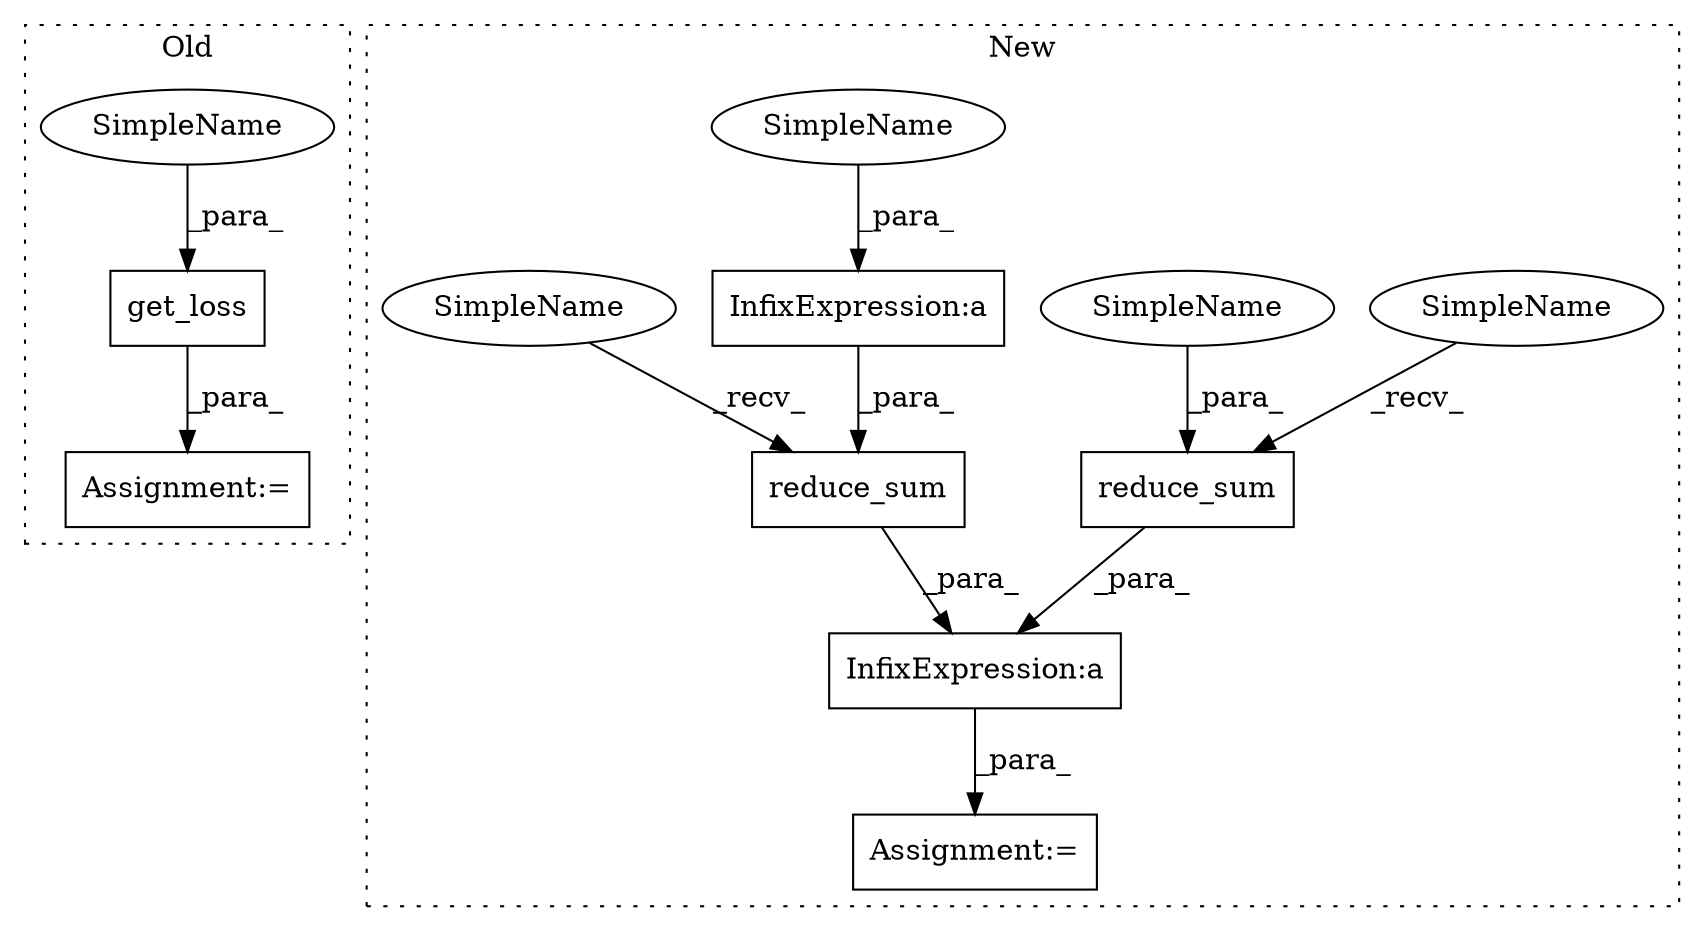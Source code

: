 digraph G {
subgraph cluster0 {
1 [label="get_loss" a="32" s="8936,8972" l="9,1" shape="box"];
7 [label="Assignment:=" a="7" s="8935" l="1" shape="box"];
8 [label="SimpleName" a="42" s="8964" l="8" shape="ellipse"];
label = "Old";
style="dotted";
}
subgraph cluster1 {
2 [label="reduce_sum" a="32" s="8914,8938" l="11,1" shape="box"];
3 [label="InfixExpression:a" a="27" s="8939" l="3" shape="box"];
4 [label="InfixExpression:a" a="27" s="8927" l="3" shape="box"];
5 [label="reduce_sum" a="32" s="8953,8972" l="11,1" shape="box"];
6 [label="Assignment:=" a="7" s="8901" l="1" shape="box"];
9 [label="SimpleName" a="42" s="8942" l="10" shape="ellipse"];
10 [label="SimpleName" a="42" s="8903" l="10" shape="ellipse"];
11 [label="SimpleName" a="42" s="8964" l="8" shape="ellipse"];
12 [label="SimpleName" a="42" s="8930" l="8" shape="ellipse"];
label = "New";
style="dotted";
}
1 -> 7 [label="_para_"];
2 -> 3 [label="_para_"];
3 -> 6 [label="_para_"];
4 -> 2 [label="_para_"];
5 -> 3 [label="_para_"];
8 -> 1 [label="_para_"];
9 -> 5 [label="_recv_"];
10 -> 2 [label="_recv_"];
11 -> 5 [label="_para_"];
12 -> 4 [label="_para_"];
}